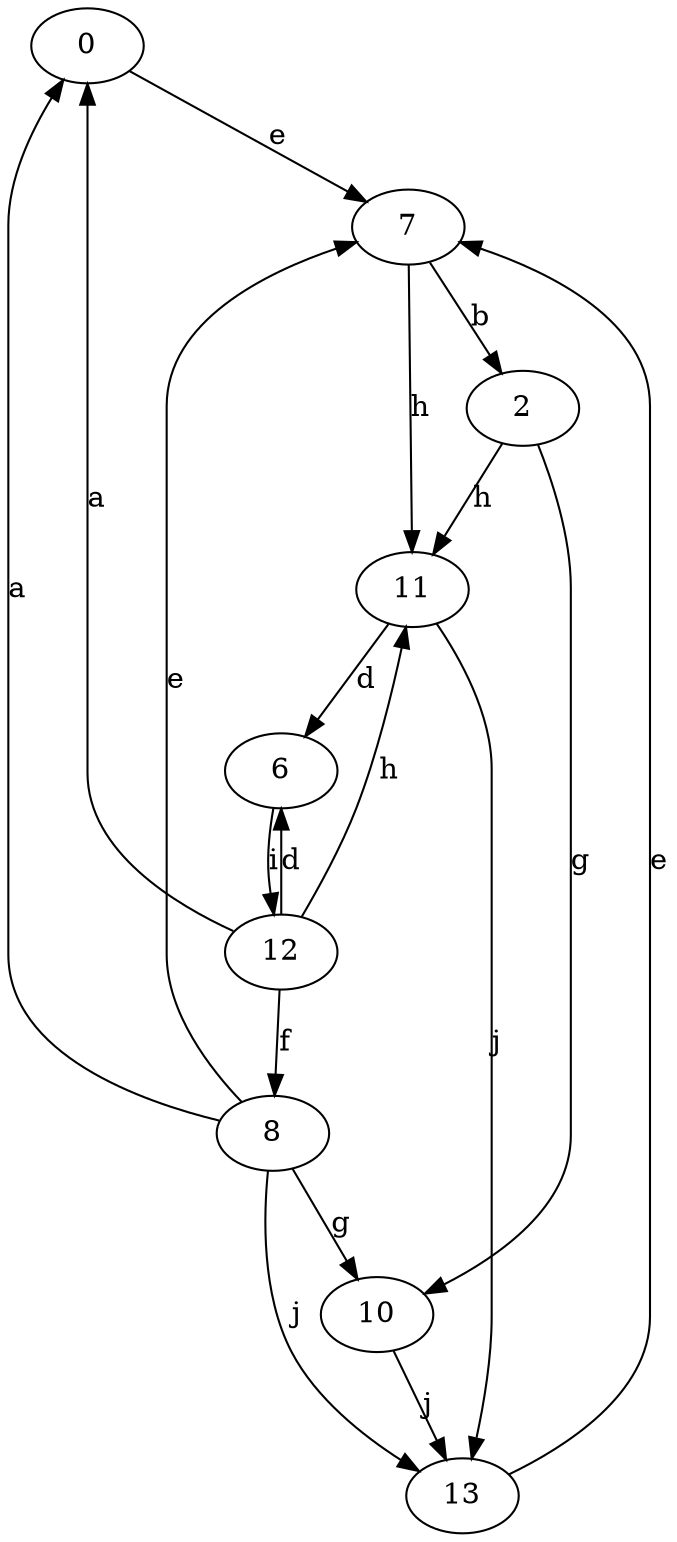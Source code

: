 strict digraph  {
0;
2;
6;
7;
8;
10;
11;
12;
13;
0 -> 7  [label=e];
2 -> 10  [label=g];
2 -> 11  [label=h];
6 -> 12  [label=i];
7 -> 2  [label=b];
7 -> 11  [label=h];
8 -> 0  [label=a];
8 -> 7  [label=e];
8 -> 10  [label=g];
8 -> 13  [label=j];
10 -> 13  [label=j];
11 -> 6  [label=d];
11 -> 13  [label=j];
12 -> 0  [label=a];
12 -> 6  [label=d];
12 -> 8  [label=f];
12 -> 11  [label=h];
13 -> 7  [label=e];
}
